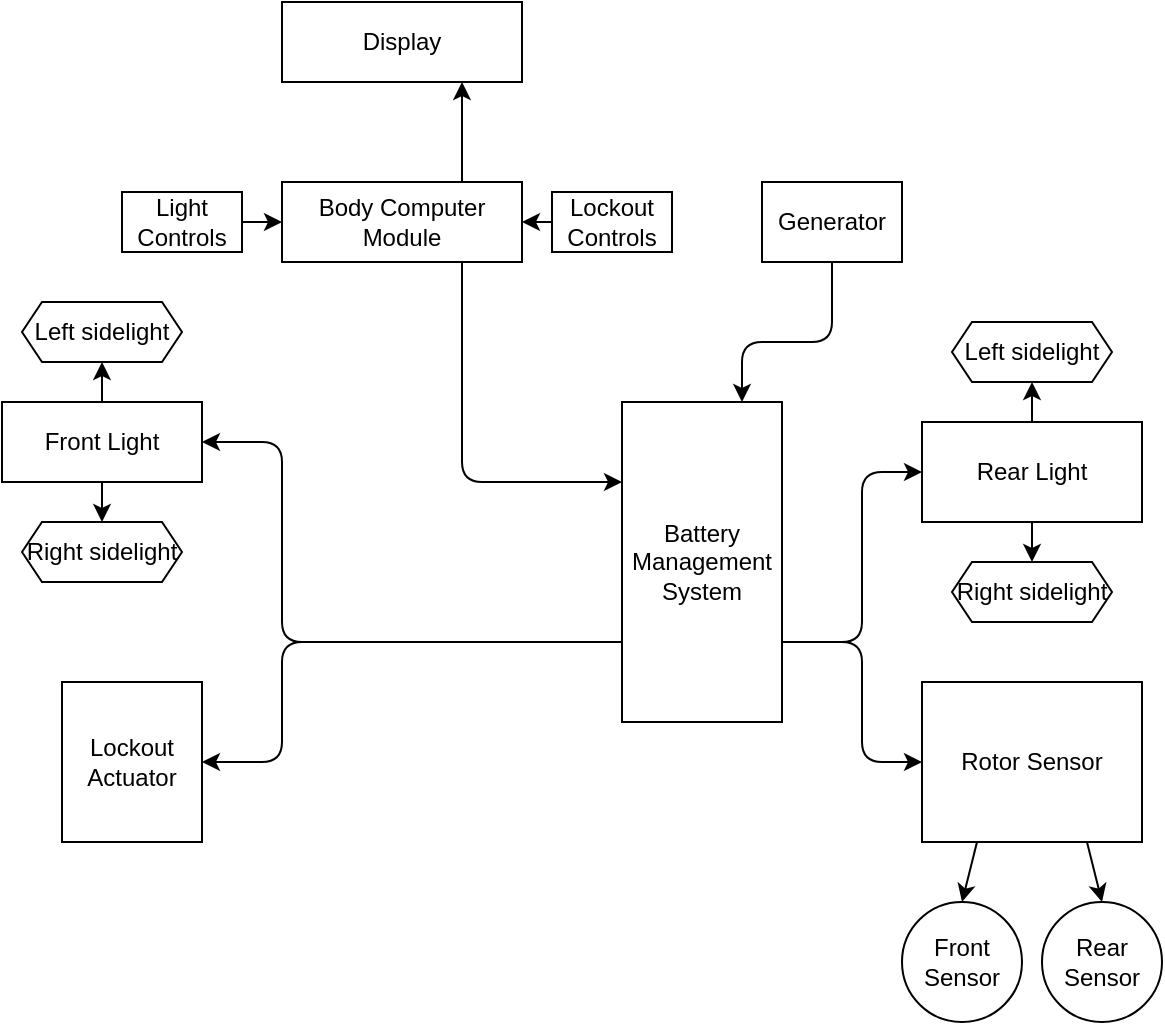 <mxfile>
    <diagram id="QZl6kdypkiAFzV_tdvJc" name="Page-1">
        <mxGraphModel dx="1957" dy="818" grid="1" gridSize="10" guides="1" tooltips="1" connect="1" arrows="1" fold="1" page="1" pageScale="1" pageWidth="850" pageHeight="1100" math="0" shadow="0">
            <root>
                <mxCell id="0"/>
                <mxCell id="1" parent="0"/>
                <mxCell id="10" style="edgeStyle=none;html=1;exitX=0.75;exitY=0;exitDx=0;exitDy=0;entryX=0.75;entryY=1;entryDx=0;entryDy=0;" parent="1" source="2" target="9" edge="1">
                    <mxGeometry relative="1" as="geometry"/>
                </mxCell>
                <mxCell id="13" style="edgeStyle=none;html=1;exitX=0.75;exitY=1;exitDx=0;exitDy=0;entryX=0;entryY=0.25;entryDx=0;entryDy=0;" parent="1" source="2" target="7" edge="1">
                    <mxGeometry relative="1" as="geometry">
                        <Array as="points">
                            <mxPoint x="360" y="320"/>
                        </Array>
                    </mxGeometry>
                </mxCell>
                <mxCell id="2" value="Body Computer Module" style="rounded=0;whiteSpace=wrap;html=1;" parent="1" vertex="1">
                    <mxGeometry x="270" y="170" width="120" height="40" as="geometry"/>
                </mxCell>
                <mxCell id="23" style="edgeStyle=none;html=1;exitX=0.25;exitY=1;exitDx=0;exitDy=0;entryX=0.5;entryY=0;entryDx=0;entryDy=0;" parent="1" source="3" target="21" edge="1">
                    <mxGeometry relative="1" as="geometry"/>
                </mxCell>
                <mxCell id="24" style="edgeStyle=none;html=1;exitX=0.75;exitY=1;exitDx=0;exitDy=0;entryX=0.5;entryY=0;entryDx=0;entryDy=0;" parent="1" source="3" target="22" edge="1">
                    <mxGeometry relative="1" as="geometry"/>
                </mxCell>
                <mxCell id="3" value="Rotor Sensor" style="rounded=0;whiteSpace=wrap;html=1;" parent="1" vertex="1">
                    <mxGeometry x="590" y="420" width="110" height="80" as="geometry"/>
                </mxCell>
                <mxCell id="34" style="edgeStyle=none;html=1;exitX=0.5;exitY=1;exitDx=0;exitDy=0;entryX=0.5;entryY=0;entryDx=0;entryDy=0;" edge="1" parent="1" source="4" target="32">
                    <mxGeometry relative="1" as="geometry"/>
                </mxCell>
                <mxCell id="35" style="edgeStyle=none;html=1;exitX=0.5;exitY=0;exitDx=0;exitDy=0;entryX=0.5;entryY=1;entryDx=0;entryDy=0;" edge="1" parent="1" source="4" target="31">
                    <mxGeometry relative="1" as="geometry"/>
                </mxCell>
                <mxCell id="4" value="Rear Light" style="rounded=0;whiteSpace=wrap;html=1;" parent="1" vertex="1">
                    <mxGeometry x="590" y="290" width="110" height="50" as="geometry"/>
                </mxCell>
                <mxCell id="27" style="edgeStyle=none;html=1;exitX=0.5;exitY=1;exitDx=0;exitDy=0;entryX=0.5;entryY=0;entryDx=0;entryDy=0;" edge="1" parent="1" source="5" target="26">
                    <mxGeometry relative="1" as="geometry"/>
                </mxCell>
                <mxCell id="28" style="edgeStyle=none;html=1;exitX=0.5;exitY=0;exitDx=0;exitDy=0;entryX=0.5;entryY=1;entryDx=0;entryDy=0;" edge="1" parent="1" source="5" target="25">
                    <mxGeometry relative="1" as="geometry"/>
                </mxCell>
                <mxCell id="5" value="Front Light" style="rounded=0;whiteSpace=wrap;html=1;" parent="1" vertex="1">
                    <mxGeometry x="130" y="280" width="100" height="40" as="geometry"/>
                </mxCell>
                <mxCell id="6" value="Lockout Actuator" style="rounded=0;whiteSpace=wrap;html=1;" parent="1" vertex="1">
                    <mxGeometry x="160" y="420" width="70" height="80" as="geometry"/>
                </mxCell>
                <mxCell id="14" style="edgeStyle=none;html=1;exitX=0;exitY=0.75;exitDx=0;exitDy=0;entryX=1;entryY=0.5;entryDx=0;entryDy=0;" parent="1" source="7" target="6" edge="1">
                    <mxGeometry relative="1" as="geometry">
                        <Array as="points">
                            <mxPoint x="270" y="400"/>
                            <mxPoint x="270" y="460"/>
                        </Array>
                    </mxGeometry>
                </mxCell>
                <mxCell id="15" style="edgeStyle=none;html=1;exitX=0;exitY=0.75;exitDx=0;exitDy=0;entryX=1;entryY=0.5;entryDx=0;entryDy=0;" parent="1" source="7" target="5" edge="1">
                    <mxGeometry relative="1" as="geometry">
                        <Array as="points">
                            <mxPoint x="270" y="400"/>
                            <mxPoint x="270" y="300"/>
                        </Array>
                    </mxGeometry>
                </mxCell>
                <mxCell id="16" style="edgeStyle=none;html=1;exitX=1;exitY=0.75;exitDx=0;exitDy=0;entryX=0;entryY=0.5;entryDx=0;entryDy=0;" parent="1" source="7" target="3" edge="1">
                    <mxGeometry relative="1" as="geometry">
                        <Array as="points">
                            <mxPoint x="560" y="400"/>
                            <mxPoint x="560" y="460"/>
                        </Array>
                    </mxGeometry>
                </mxCell>
                <mxCell id="17" style="edgeStyle=none;html=1;exitX=1;exitY=0.75;exitDx=0;exitDy=0;entryX=0;entryY=0.5;entryDx=0;entryDy=0;" parent="1" source="7" target="4" edge="1">
                    <mxGeometry relative="1" as="geometry">
                        <Array as="points">
                            <mxPoint x="560" y="400"/>
                            <mxPoint x="560" y="315"/>
                        </Array>
                    </mxGeometry>
                </mxCell>
                <mxCell id="7" value="Battery Management&lt;br&gt;System" style="rounded=0;whiteSpace=wrap;html=1;" parent="1" vertex="1">
                    <mxGeometry x="440" y="280" width="80" height="160" as="geometry"/>
                </mxCell>
                <mxCell id="18" style="edgeStyle=none;html=1;exitX=0.5;exitY=1;exitDx=0;exitDy=0;entryX=0.75;entryY=0;entryDx=0;entryDy=0;" parent="1" source="8" target="7" edge="1">
                    <mxGeometry relative="1" as="geometry">
                        <Array as="points">
                            <mxPoint x="545" y="250"/>
                            <mxPoint x="500" y="250"/>
                        </Array>
                    </mxGeometry>
                </mxCell>
                <mxCell id="8" value="Generator" style="rounded=0;whiteSpace=wrap;html=1;" parent="1" vertex="1">
                    <mxGeometry x="510" y="170" width="70" height="40" as="geometry"/>
                </mxCell>
                <mxCell id="9" value="Display" style="rounded=0;whiteSpace=wrap;html=1;" parent="1" vertex="1">
                    <mxGeometry x="270" y="80" width="120" height="40" as="geometry"/>
                </mxCell>
                <mxCell id="20" style="edgeStyle=none;html=1;exitX=1;exitY=0.5;exitDx=0;exitDy=0;entryX=0;entryY=0.5;entryDx=0;entryDy=0;" parent="1" source="19" target="2" edge="1">
                    <mxGeometry relative="1" as="geometry"/>
                </mxCell>
                <mxCell id="19" value="Light Controls" style="rounded=0;whiteSpace=wrap;html=1;" parent="1" vertex="1">
                    <mxGeometry x="190" y="175" width="60" height="30" as="geometry"/>
                </mxCell>
                <mxCell id="21" value="Front&lt;br&gt;Sensor" style="ellipse;whiteSpace=wrap;html=1;aspect=fixed;" parent="1" vertex="1">
                    <mxGeometry x="580" y="530" width="60" height="60" as="geometry"/>
                </mxCell>
                <mxCell id="22" value="Rear&lt;br&gt;Sensor" style="ellipse;whiteSpace=wrap;html=1;aspect=fixed;" parent="1" vertex="1">
                    <mxGeometry x="650" y="530" width="60" height="60" as="geometry"/>
                </mxCell>
                <mxCell id="25" value="Left sidelight" style="shape=hexagon;perimeter=hexagonPerimeter2;whiteSpace=wrap;html=1;fixedSize=1;size=10;" vertex="1" parent="1">
                    <mxGeometry x="140" y="230" width="80" height="30" as="geometry"/>
                </mxCell>
                <mxCell id="26" value="Right sidelight" style="shape=hexagon;perimeter=hexagonPerimeter2;whiteSpace=wrap;html=1;fixedSize=1;size=10;" vertex="1" parent="1">
                    <mxGeometry x="140" y="340" width="80" height="30" as="geometry"/>
                </mxCell>
                <mxCell id="30" style="edgeStyle=none;html=1;exitX=0;exitY=0.5;exitDx=0;exitDy=0;entryX=1;entryY=0.5;entryDx=0;entryDy=0;" edge="1" parent="1" source="29" target="2">
                    <mxGeometry relative="1" as="geometry"/>
                </mxCell>
                <mxCell id="29" value="Lockout Controls" style="rounded=0;whiteSpace=wrap;html=1;" vertex="1" parent="1">
                    <mxGeometry x="405" y="175" width="60" height="30" as="geometry"/>
                </mxCell>
                <mxCell id="31" value="Left sidelight" style="shape=hexagon;perimeter=hexagonPerimeter2;whiteSpace=wrap;html=1;fixedSize=1;size=10;" vertex="1" parent="1">
                    <mxGeometry x="605" y="240" width="80" height="30" as="geometry"/>
                </mxCell>
                <mxCell id="32" value="Right sidelight" style="shape=hexagon;perimeter=hexagonPerimeter2;whiteSpace=wrap;html=1;fixedSize=1;size=10;" vertex="1" parent="1">
                    <mxGeometry x="605" y="360" width="80" height="30" as="geometry"/>
                </mxCell>
            </root>
        </mxGraphModel>
    </diagram>
</mxfile>